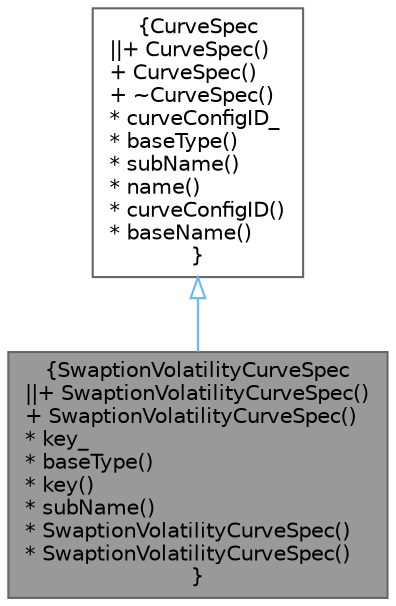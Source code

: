digraph "SwaptionVolatilityCurveSpec"
{
 // INTERACTIVE_SVG=YES
 // LATEX_PDF_SIZE
  bgcolor="transparent";
  edge [fontname=Helvetica,fontsize=10,labelfontname=Helvetica,labelfontsize=10];
  node [fontname=Helvetica,fontsize=10,shape=box,height=0.2,width=0.4];
  Node1 [label="{SwaptionVolatilityCurveSpec\n||+ SwaptionVolatilityCurveSpec()\l+ SwaptionVolatilityCurveSpec()\l* key_\l* baseType()\l* key()\l* subName()\l* SwaptionVolatilityCurveSpec()\l* SwaptionVolatilityCurveSpec()\l}",height=0.2,width=0.4,color="gray40", fillcolor="grey60", style="filled", fontcolor="black",tooltip="Swaption Volatility curve description."];
  Node2 -> Node1 [dir="back",color="steelblue1",style="solid",arrowtail="onormal"];
  Node2 [label="{CurveSpec\n||+ CurveSpec()\l+ CurveSpec()\l+ ~CurveSpec()\l* curveConfigID_\l* baseType()\l* subName()\l* name()\l* curveConfigID()\l* baseName()\l}",height=0.2,width=0.4,color="gray40", fillcolor="white", style="filled",URL="$classore_1_1data_1_1_curve_spec.html",tooltip="Curve Specification."];
}
